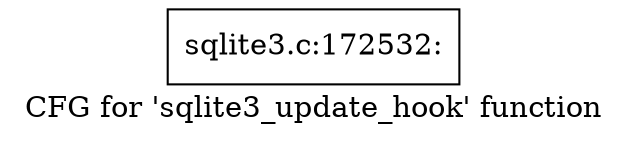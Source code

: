 digraph "CFG for 'sqlite3_update_hook' function" {
	label="CFG for 'sqlite3_update_hook' function";

	Node0x55c0f6a2b910 [shape=record,label="{sqlite3.c:172532:}"];
}
